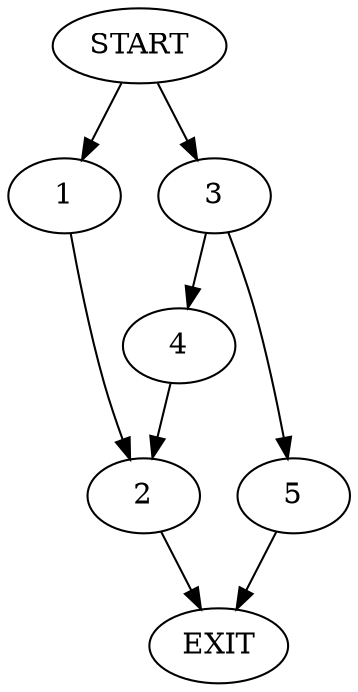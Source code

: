 digraph {
0 [label="START"]
6 [label="EXIT"]
0 -> 1
1 -> 2
2 -> 6
0 -> 3
3 -> 4
3 -> 5
4 -> 2
5 -> 6
}
